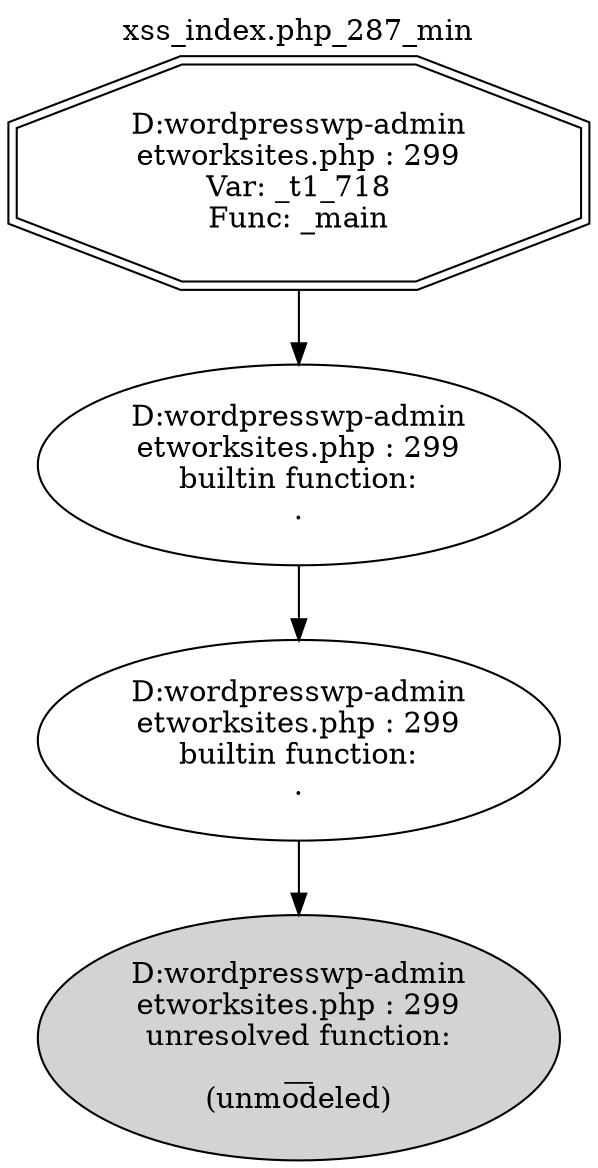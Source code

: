 digraph cfg {
  label="xss_index.php_287_min";
  labelloc=t;
  n1 [shape=doubleoctagon, label="D:\wordpress\wp-admin\network\sites.php : 299\nVar: _t1_718\nFunc: _main\n"];
  n2 [shape=ellipse, label="D:\wordpress\wp-admin\network\sites.php : 299\nbuiltin function:\n.\n"];
  n3 [shape=ellipse, label="D:\wordpress\wp-admin\network\sites.php : 299\nbuiltin function:\n.\n"];
  n4 [shape=ellipse, label="D:\wordpress\wp-admin\network\sites.php : 299\nunresolved function:\n__\n(unmodeled)\n",style=filled];
  n1 -> n2;
  n2 -> n3;
  n3 -> n4;
}
